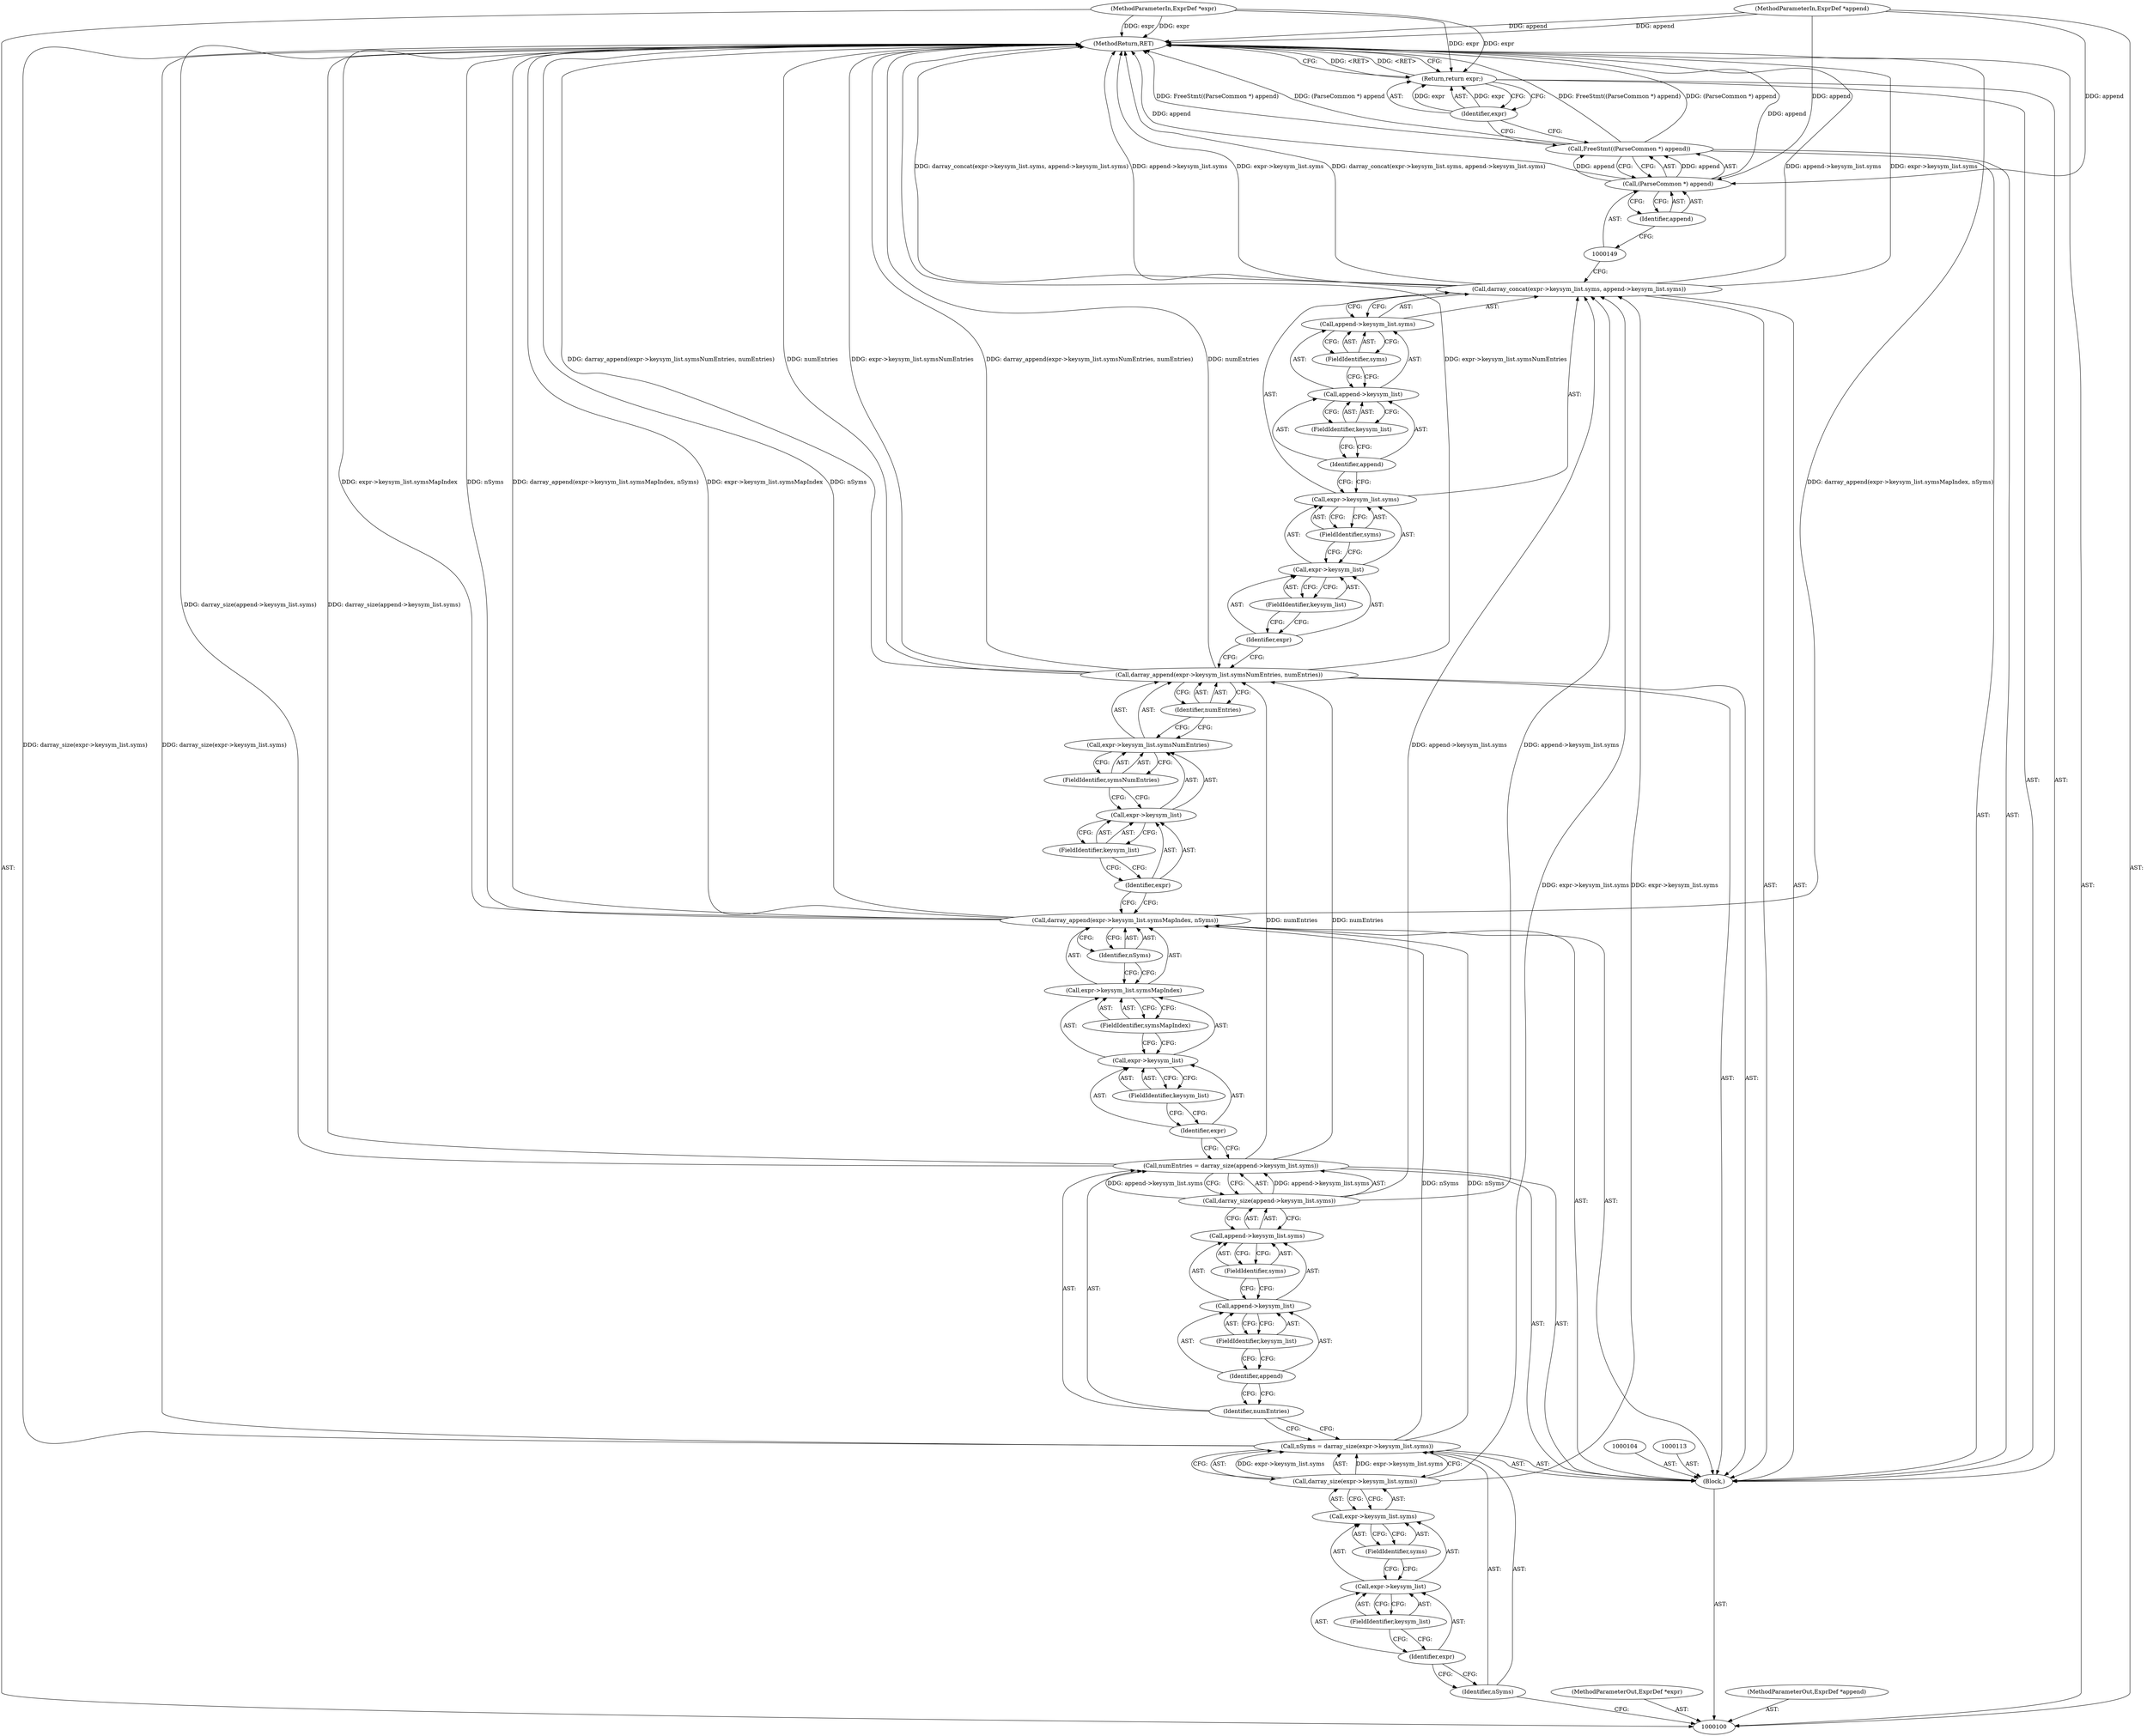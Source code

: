 digraph "0_libxkbcommon_c1e5ac16e77a21f87bdf3bc4dea61b037a17dddb" {
"1000153" [label="(MethodReturn,RET)"];
"1000101" [label="(MethodParameterIn,ExprDef *expr)"];
"1000197" [label="(MethodParameterOut,ExprDef *expr)"];
"1000102" [label="(MethodParameterIn,ExprDef *append)"];
"1000198" [label="(MethodParameterOut,ExprDef *append)"];
"1000148" [label="(Call,(ParseCommon *) append)"];
"1000150" [label="(Identifier,append)"];
"1000147" [label="(Call,FreeStmt((ParseCommon *) append))"];
"1000152" [label="(Identifier,expr)"];
"1000151" [label="(Return,return expr;)"];
"1000103" [label="(Block,)"];
"1000105" [label="(Call,nSyms = darray_size(expr->keysym_list.syms))"];
"1000106" [label="(Identifier,nSyms)"];
"1000107" [label="(Call,darray_size(expr->keysym_list.syms))"];
"1000108" [label="(Call,expr->keysym_list.syms)"];
"1000109" [label="(Call,expr->keysym_list)"];
"1000110" [label="(Identifier,expr)"];
"1000111" [label="(FieldIdentifier,keysym_list)"];
"1000112" [label="(FieldIdentifier,syms)"];
"1000114" [label="(Call,numEntries = darray_size(append->keysym_list.syms))"];
"1000115" [label="(Identifier,numEntries)"];
"1000116" [label="(Call,darray_size(append->keysym_list.syms))"];
"1000117" [label="(Call,append->keysym_list.syms)"];
"1000118" [label="(Call,append->keysym_list)"];
"1000119" [label="(Identifier,append)"];
"1000120" [label="(FieldIdentifier,keysym_list)"];
"1000121" [label="(FieldIdentifier,syms)"];
"1000123" [label="(Call,expr->keysym_list.symsMapIndex)"];
"1000124" [label="(Call,expr->keysym_list)"];
"1000125" [label="(Identifier,expr)"];
"1000126" [label="(FieldIdentifier,keysym_list)"];
"1000127" [label="(FieldIdentifier,symsMapIndex)"];
"1000122" [label="(Call,darray_append(expr->keysym_list.symsMapIndex, nSyms))"];
"1000128" [label="(Identifier,nSyms)"];
"1000130" [label="(Call,expr->keysym_list.symsNumEntries)"];
"1000131" [label="(Call,expr->keysym_list)"];
"1000132" [label="(Identifier,expr)"];
"1000133" [label="(FieldIdentifier,keysym_list)"];
"1000134" [label="(FieldIdentifier,symsNumEntries)"];
"1000129" [label="(Call,darray_append(expr->keysym_list.symsNumEntries, numEntries))"];
"1000135" [label="(Identifier,numEntries)"];
"1000137" [label="(Call,expr->keysym_list.syms)"];
"1000138" [label="(Call,expr->keysym_list)"];
"1000139" [label="(Identifier,expr)"];
"1000140" [label="(FieldIdentifier,keysym_list)"];
"1000141" [label="(FieldIdentifier,syms)"];
"1000142" [label="(Call,append->keysym_list.syms)"];
"1000143" [label="(Call,append->keysym_list)"];
"1000144" [label="(Identifier,append)"];
"1000136" [label="(Call,darray_concat(expr->keysym_list.syms, append->keysym_list.syms))"];
"1000145" [label="(FieldIdentifier,keysym_list)"];
"1000146" [label="(FieldIdentifier,syms)"];
"1000153" -> "1000100"  [label="AST: "];
"1000153" -> "1000151"  [label="CFG: "];
"1000129" -> "1000153"  [label="DDG: expr->keysym_list.symsNumEntries"];
"1000129" -> "1000153"  [label="DDG: darray_append(expr->keysym_list.symsNumEntries, numEntries)"];
"1000129" -> "1000153"  [label="DDG: numEntries"];
"1000136" -> "1000153"  [label="DDG: append->keysym_list.syms"];
"1000136" -> "1000153"  [label="DDG: expr->keysym_list.syms"];
"1000136" -> "1000153"  [label="DDG: darray_concat(expr->keysym_list.syms, append->keysym_list.syms)"];
"1000105" -> "1000153"  [label="DDG: darray_size(expr->keysym_list.syms)"];
"1000122" -> "1000153"  [label="DDG: expr->keysym_list.symsMapIndex"];
"1000122" -> "1000153"  [label="DDG: nSyms"];
"1000122" -> "1000153"  [label="DDG: darray_append(expr->keysym_list.symsMapIndex, nSyms)"];
"1000147" -> "1000153"  [label="DDG: (ParseCommon *) append"];
"1000147" -> "1000153"  [label="DDG: FreeStmt((ParseCommon *) append)"];
"1000102" -> "1000153"  [label="DDG: append"];
"1000148" -> "1000153"  [label="DDG: append"];
"1000101" -> "1000153"  [label="DDG: expr"];
"1000114" -> "1000153"  [label="DDG: darray_size(append->keysym_list.syms)"];
"1000151" -> "1000153"  [label="DDG: <RET>"];
"1000101" -> "1000100"  [label="AST: "];
"1000101" -> "1000153"  [label="DDG: expr"];
"1000101" -> "1000151"  [label="DDG: expr"];
"1000197" -> "1000100"  [label="AST: "];
"1000102" -> "1000100"  [label="AST: "];
"1000102" -> "1000153"  [label="DDG: append"];
"1000102" -> "1000148"  [label="DDG: append"];
"1000198" -> "1000100"  [label="AST: "];
"1000148" -> "1000147"  [label="AST: "];
"1000148" -> "1000150"  [label="CFG: "];
"1000149" -> "1000148"  [label="AST: "];
"1000150" -> "1000148"  [label="AST: "];
"1000147" -> "1000148"  [label="CFG: "];
"1000148" -> "1000153"  [label="DDG: append"];
"1000148" -> "1000147"  [label="DDG: append"];
"1000102" -> "1000148"  [label="DDG: append"];
"1000150" -> "1000148"  [label="AST: "];
"1000150" -> "1000149"  [label="CFG: "];
"1000148" -> "1000150"  [label="CFG: "];
"1000147" -> "1000103"  [label="AST: "];
"1000147" -> "1000148"  [label="CFG: "];
"1000148" -> "1000147"  [label="AST: "];
"1000152" -> "1000147"  [label="CFG: "];
"1000147" -> "1000153"  [label="DDG: (ParseCommon *) append"];
"1000147" -> "1000153"  [label="DDG: FreeStmt((ParseCommon *) append)"];
"1000148" -> "1000147"  [label="DDG: append"];
"1000152" -> "1000151"  [label="AST: "];
"1000152" -> "1000147"  [label="CFG: "];
"1000151" -> "1000152"  [label="CFG: "];
"1000152" -> "1000151"  [label="DDG: expr"];
"1000151" -> "1000103"  [label="AST: "];
"1000151" -> "1000152"  [label="CFG: "];
"1000152" -> "1000151"  [label="AST: "];
"1000153" -> "1000151"  [label="CFG: "];
"1000151" -> "1000153"  [label="DDG: <RET>"];
"1000152" -> "1000151"  [label="DDG: expr"];
"1000101" -> "1000151"  [label="DDG: expr"];
"1000103" -> "1000100"  [label="AST: "];
"1000104" -> "1000103"  [label="AST: "];
"1000105" -> "1000103"  [label="AST: "];
"1000113" -> "1000103"  [label="AST: "];
"1000114" -> "1000103"  [label="AST: "];
"1000122" -> "1000103"  [label="AST: "];
"1000129" -> "1000103"  [label="AST: "];
"1000136" -> "1000103"  [label="AST: "];
"1000147" -> "1000103"  [label="AST: "];
"1000151" -> "1000103"  [label="AST: "];
"1000105" -> "1000103"  [label="AST: "];
"1000105" -> "1000107"  [label="CFG: "];
"1000106" -> "1000105"  [label="AST: "];
"1000107" -> "1000105"  [label="AST: "];
"1000115" -> "1000105"  [label="CFG: "];
"1000105" -> "1000153"  [label="DDG: darray_size(expr->keysym_list.syms)"];
"1000107" -> "1000105"  [label="DDG: expr->keysym_list.syms"];
"1000105" -> "1000122"  [label="DDG: nSyms"];
"1000106" -> "1000105"  [label="AST: "];
"1000106" -> "1000100"  [label="CFG: "];
"1000110" -> "1000106"  [label="CFG: "];
"1000107" -> "1000105"  [label="AST: "];
"1000107" -> "1000108"  [label="CFG: "];
"1000108" -> "1000107"  [label="AST: "];
"1000105" -> "1000107"  [label="CFG: "];
"1000107" -> "1000105"  [label="DDG: expr->keysym_list.syms"];
"1000107" -> "1000136"  [label="DDG: expr->keysym_list.syms"];
"1000108" -> "1000107"  [label="AST: "];
"1000108" -> "1000112"  [label="CFG: "];
"1000109" -> "1000108"  [label="AST: "];
"1000112" -> "1000108"  [label="AST: "];
"1000107" -> "1000108"  [label="CFG: "];
"1000109" -> "1000108"  [label="AST: "];
"1000109" -> "1000111"  [label="CFG: "];
"1000110" -> "1000109"  [label="AST: "];
"1000111" -> "1000109"  [label="AST: "];
"1000112" -> "1000109"  [label="CFG: "];
"1000110" -> "1000109"  [label="AST: "];
"1000110" -> "1000106"  [label="CFG: "];
"1000111" -> "1000110"  [label="CFG: "];
"1000111" -> "1000109"  [label="AST: "];
"1000111" -> "1000110"  [label="CFG: "];
"1000109" -> "1000111"  [label="CFG: "];
"1000112" -> "1000108"  [label="AST: "];
"1000112" -> "1000109"  [label="CFG: "];
"1000108" -> "1000112"  [label="CFG: "];
"1000114" -> "1000103"  [label="AST: "];
"1000114" -> "1000116"  [label="CFG: "];
"1000115" -> "1000114"  [label="AST: "];
"1000116" -> "1000114"  [label="AST: "];
"1000125" -> "1000114"  [label="CFG: "];
"1000114" -> "1000153"  [label="DDG: darray_size(append->keysym_list.syms)"];
"1000116" -> "1000114"  [label="DDG: append->keysym_list.syms"];
"1000114" -> "1000129"  [label="DDG: numEntries"];
"1000115" -> "1000114"  [label="AST: "];
"1000115" -> "1000105"  [label="CFG: "];
"1000119" -> "1000115"  [label="CFG: "];
"1000116" -> "1000114"  [label="AST: "];
"1000116" -> "1000117"  [label="CFG: "];
"1000117" -> "1000116"  [label="AST: "];
"1000114" -> "1000116"  [label="CFG: "];
"1000116" -> "1000114"  [label="DDG: append->keysym_list.syms"];
"1000116" -> "1000136"  [label="DDG: append->keysym_list.syms"];
"1000117" -> "1000116"  [label="AST: "];
"1000117" -> "1000121"  [label="CFG: "];
"1000118" -> "1000117"  [label="AST: "];
"1000121" -> "1000117"  [label="AST: "];
"1000116" -> "1000117"  [label="CFG: "];
"1000118" -> "1000117"  [label="AST: "];
"1000118" -> "1000120"  [label="CFG: "];
"1000119" -> "1000118"  [label="AST: "];
"1000120" -> "1000118"  [label="AST: "];
"1000121" -> "1000118"  [label="CFG: "];
"1000119" -> "1000118"  [label="AST: "];
"1000119" -> "1000115"  [label="CFG: "];
"1000120" -> "1000119"  [label="CFG: "];
"1000120" -> "1000118"  [label="AST: "];
"1000120" -> "1000119"  [label="CFG: "];
"1000118" -> "1000120"  [label="CFG: "];
"1000121" -> "1000117"  [label="AST: "];
"1000121" -> "1000118"  [label="CFG: "];
"1000117" -> "1000121"  [label="CFG: "];
"1000123" -> "1000122"  [label="AST: "];
"1000123" -> "1000127"  [label="CFG: "];
"1000124" -> "1000123"  [label="AST: "];
"1000127" -> "1000123"  [label="AST: "];
"1000128" -> "1000123"  [label="CFG: "];
"1000124" -> "1000123"  [label="AST: "];
"1000124" -> "1000126"  [label="CFG: "];
"1000125" -> "1000124"  [label="AST: "];
"1000126" -> "1000124"  [label="AST: "];
"1000127" -> "1000124"  [label="CFG: "];
"1000125" -> "1000124"  [label="AST: "];
"1000125" -> "1000114"  [label="CFG: "];
"1000126" -> "1000125"  [label="CFG: "];
"1000126" -> "1000124"  [label="AST: "];
"1000126" -> "1000125"  [label="CFG: "];
"1000124" -> "1000126"  [label="CFG: "];
"1000127" -> "1000123"  [label="AST: "];
"1000127" -> "1000124"  [label="CFG: "];
"1000123" -> "1000127"  [label="CFG: "];
"1000122" -> "1000103"  [label="AST: "];
"1000122" -> "1000128"  [label="CFG: "];
"1000123" -> "1000122"  [label="AST: "];
"1000128" -> "1000122"  [label="AST: "];
"1000132" -> "1000122"  [label="CFG: "];
"1000122" -> "1000153"  [label="DDG: expr->keysym_list.symsMapIndex"];
"1000122" -> "1000153"  [label="DDG: nSyms"];
"1000122" -> "1000153"  [label="DDG: darray_append(expr->keysym_list.symsMapIndex, nSyms)"];
"1000105" -> "1000122"  [label="DDG: nSyms"];
"1000128" -> "1000122"  [label="AST: "];
"1000128" -> "1000123"  [label="CFG: "];
"1000122" -> "1000128"  [label="CFG: "];
"1000130" -> "1000129"  [label="AST: "];
"1000130" -> "1000134"  [label="CFG: "];
"1000131" -> "1000130"  [label="AST: "];
"1000134" -> "1000130"  [label="AST: "];
"1000135" -> "1000130"  [label="CFG: "];
"1000131" -> "1000130"  [label="AST: "];
"1000131" -> "1000133"  [label="CFG: "];
"1000132" -> "1000131"  [label="AST: "];
"1000133" -> "1000131"  [label="AST: "];
"1000134" -> "1000131"  [label="CFG: "];
"1000132" -> "1000131"  [label="AST: "];
"1000132" -> "1000122"  [label="CFG: "];
"1000133" -> "1000132"  [label="CFG: "];
"1000133" -> "1000131"  [label="AST: "];
"1000133" -> "1000132"  [label="CFG: "];
"1000131" -> "1000133"  [label="CFG: "];
"1000134" -> "1000130"  [label="AST: "];
"1000134" -> "1000131"  [label="CFG: "];
"1000130" -> "1000134"  [label="CFG: "];
"1000129" -> "1000103"  [label="AST: "];
"1000129" -> "1000135"  [label="CFG: "];
"1000130" -> "1000129"  [label="AST: "];
"1000135" -> "1000129"  [label="AST: "];
"1000139" -> "1000129"  [label="CFG: "];
"1000129" -> "1000153"  [label="DDG: expr->keysym_list.symsNumEntries"];
"1000129" -> "1000153"  [label="DDG: darray_append(expr->keysym_list.symsNumEntries, numEntries)"];
"1000129" -> "1000153"  [label="DDG: numEntries"];
"1000114" -> "1000129"  [label="DDG: numEntries"];
"1000135" -> "1000129"  [label="AST: "];
"1000135" -> "1000130"  [label="CFG: "];
"1000129" -> "1000135"  [label="CFG: "];
"1000137" -> "1000136"  [label="AST: "];
"1000137" -> "1000141"  [label="CFG: "];
"1000138" -> "1000137"  [label="AST: "];
"1000141" -> "1000137"  [label="AST: "];
"1000144" -> "1000137"  [label="CFG: "];
"1000138" -> "1000137"  [label="AST: "];
"1000138" -> "1000140"  [label="CFG: "];
"1000139" -> "1000138"  [label="AST: "];
"1000140" -> "1000138"  [label="AST: "];
"1000141" -> "1000138"  [label="CFG: "];
"1000139" -> "1000138"  [label="AST: "];
"1000139" -> "1000129"  [label="CFG: "];
"1000140" -> "1000139"  [label="CFG: "];
"1000140" -> "1000138"  [label="AST: "];
"1000140" -> "1000139"  [label="CFG: "];
"1000138" -> "1000140"  [label="CFG: "];
"1000141" -> "1000137"  [label="AST: "];
"1000141" -> "1000138"  [label="CFG: "];
"1000137" -> "1000141"  [label="CFG: "];
"1000142" -> "1000136"  [label="AST: "];
"1000142" -> "1000146"  [label="CFG: "];
"1000143" -> "1000142"  [label="AST: "];
"1000146" -> "1000142"  [label="AST: "];
"1000136" -> "1000142"  [label="CFG: "];
"1000143" -> "1000142"  [label="AST: "];
"1000143" -> "1000145"  [label="CFG: "];
"1000144" -> "1000143"  [label="AST: "];
"1000145" -> "1000143"  [label="AST: "];
"1000146" -> "1000143"  [label="CFG: "];
"1000144" -> "1000143"  [label="AST: "];
"1000144" -> "1000137"  [label="CFG: "];
"1000145" -> "1000144"  [label="CFG: "];
"1000136" -> "1000103"  [label="AST: "];
"1000136" -> "1000142"  [label="CFG: "];
"1000137" -> "1000136"  [label="AST: "];
"1000142" -> "1000136"  [label="AST: "];
"1000149" -> "1000136"  [label="CFG: "];
"1000136" -> "1000153"  [label="DDG: append->keysym_list.syms"];
"1000136" -> "1000153"  [label="DDG: expr->keysym_list.syms"];
"1000136" -> "1000153"  [label="DDG: darray_concat(expr->keysym_list.syms, append->keysym_list.syms)"];
"1000107" -> "1000136"  [label="DDG: expr->keysym_list.syms"];
"1000116" -> "1000136"  [label="DDG: append->keysym_list.syms"];
"1000145" -> "1000143"  [label="AST: "];
"1000145" -> "1000144"  [label="CFG: "];
"1000143" -> "1000145"  [label="CFG: "];
"1000146" -> "1000142"  [label="AST: "];
"1000146" -> "1000143"  [label="CFG: "];
"1000142" -> "1000146"  [label="CFG: "];
}
